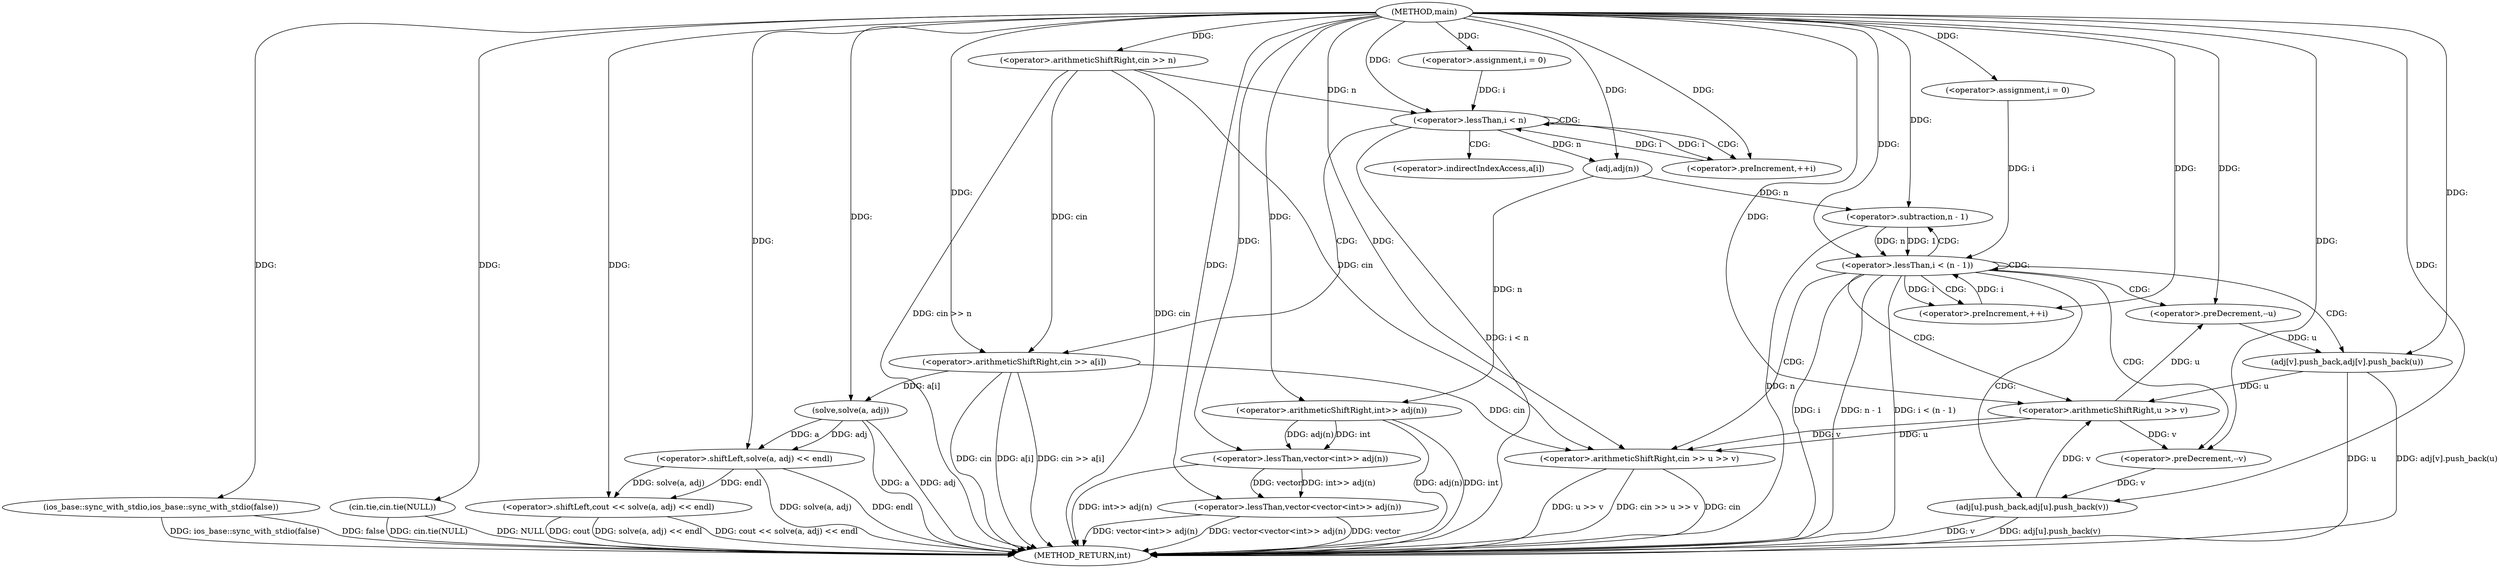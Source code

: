 digraph "main" {  
"1000212" [label = "(METHOD,main)" ]
"1000282" [label = "(METHOD_RETURN,int)" ]
"1000214" [label = "(ios_base::sync_with_stdio,ios_base::sync_with_stdio(false))" ]
"1000216" [label = "(cin.tie,cin.tie(NULL))" ]
"1000219" [label = "(<operator>.arithmeticShiftRight,cin >> n)" ]
"1000239" [label = "(<operator>.lessThan,vector<vector<int>> adj(n))" ]
"1000275" [label = "(<operator>.shiftLeft,cout << solve(a, adj) << endl)" ]
"1000225" [label = "(<operator>.assignment,i = 0)" ]
"1000228" [label = "(<operator>.lessThan,i < n)" ]
"1000231" [label = "(<operator>.preIncrement,++i)" ]
"1000249" [label = "(<operator>.assignment,i = 0)" ]
"1000252" [label = "(<operator>.lessThan,i < (n - 1))" ]
"1000257" [label = "(<operator>.preIncrement,++i)" ]
"1000234" [label = "(<operator>.arithmeticShiftRight,cin >> a[i])" ]
"1000241" [label = "(<operator>.lessThan,vector<int>> adj(n))" ]
"1000262" [label = "(<operator>.arithmeticShiftRight,cin >> u >> v)" ]
"1000267" [label = "(<operator>.preDecrement,--u)" ]
"1000269" [label = "(<operator>.preDecrement,--v)" ]
"1000271" [label = "(adj[u].push_back,adj[u].push_back(v))" ]
"1000273" [label = "(adj[v].push_back,adj[v].push_back(u))" ]
"1000277" [label = "(<operator>.shiftLeft,solve(a, adj) << endl)" ]
"1000243" [label = "(<operator>.arithmeticShiftRight,int>> adj(n))" ]
"1000254" [label = "(<operator>.subtraction,n - 1)" ]
"1000278" [label = "(solve,solve(a, adj))" ]
"1000245" [label = "(adj,adj(n))" ]
"1000264" [label = "(<operator>.arithmeticShiftRight,u >> v)" ]
"1000236" [label = "(<operator>.indirectIndexAccess,a[i])" ]
  "1000214" -> "1000282"  [ label = "DDG: ios_base::sync_with_stdio(false)"] 
  "1000216" -> "1000282"  [ label = "DDG: cin.tie(NULL)"] 
  "1000219" -> "1000282"  [ label = "DDG: cin"] 
  "1000219" -> "1000282"  [ label = "DDG: cin >> n"] 
  "1000228" -> "1000282"  [ label = "DDG: i < n"] 
  "1000239" -> "1000282"  [ label = "DDG: vector"] 
  "1000243" -> "1000282"  [ label = "DDG: adj(n)"] 
  "1000241" -> "1000282"  [ label = "DDG: int>> adj(n)"] 
  "1000239" -> "1000282"  [ label = "DDG: vector<int>> adj(n)"] 
  "1000239" -> "1000282"  [ label = "DDG: vector<vector<int>> adj(n)"] 
  "1000252" -> "1000282"  [ label = "DDG: i"] 
  "1000254" -> "1000282"  [ label = "DDG: n"] 
  "1000252" -> "1000282"  [ label = "DDG: n - 1"] 
  "1000252" -> "1000282"  [ label = "DDG: i < (n - 1)"] 
  "1000278" -> "1000282"  [ label = "DDG: a"] 
  "1000277" -> "1000282"  [ label = "DDG: solve(a, adj)"] 
  "1000275" -> "1000282"  [ label = "DDG: solve(a, adj) << endl"] 
  "1000275" -> "1000282"  [ label = "DDG: cout << solve(a, adj) << endl"] 
  "1000262" -> "1000282"  [ label = "DDG: cin"] 
  "1000262" -> "1000282"  [ label = "DDG: u >> v"] 
  "1000262" -> "1000282"  [ label = "DDG: cin >> u >> v"] 
  "1000271" -> "1000282"  [ label = "DDG: v"] 
  "1000271" -> "1000282"  [ label = "DDG: adj[u].push_back(v)"] 
  "1000273" -> "1000282"  [ label = "DDG: u"] 
  "1000273" -> "1000282"  [ label = "DDG: adj[v].push_back(u)"] 
  "1000234" -> "1000282"  [ label = "DDG: cin"] 
  "1000234" -> "1000282"  [ label = "DDG: a[i]"] 
  "1000234" -> "1000282"  [ label = "DDG: cin >> a[i]"] 
  "1000278" -> "1000282"  [ label = "DDG: adj"] 
  "1000275" -> "1000282"  [ label = "DDG: cout"] 
  "1000214" -> "1000282"  [ label = "DDG: false"] 
  "1000216" -> "1000282"  [ label = "DDG: NULL"] 
  "1000243" -> "1000282"  [ label = "DDG: int"] 
  "1000277" -> "1000282"  [ label = "DDG: endl"] 
  "1000212" -> "1000214"  [ label = "DDG: "] 
  "1000212" -> "1000216"  [ label = "DDG: "] 
  "1000212" -> "1000219"  [ label = "DDG: "] 
  "1000212" -> "1000225"  [ label = "DDG: "] 
  "1000241" -> "1000239"  [ label = "DDG: vector"] 
  "1000212" -> "1000239"  [ label = "DDG: "] 
  "1000241" -> "1000239"  [ label = "DDG: int>> adj(n)"] 
  "1000212" -> "1000249"  [ label = "DDG: "] 
  "1000212" -> "1000275"  [ label = "DDG: "] 
  "1000277" -> "1000275"  [ label = "DDG: solve(a, adj)"] 
  "1000277" -> "1000275"  [ label = "DDG: endl"] 
  "1000225" -> "1000228"  [ label = "DDG: i"] 
  "1000231" -> "1000228"  [ label = "DDG: i"] 
  "1000212" -> "1000228"  [ label = "DDG: "] 
  "1000219" -> "1000228"  [ label = "DDG: n"] 
  "1000228" -> "1000231"  [ label = "DDG: i"] 
  "1000212" -> "1000231"  [ label = "DDG: "] 
  "1000212" -> "1000241"  [ label = "DDG: "] 
  "1000243" -> "1000241"  [ label = "DDG: adj(n)"] 
  "1000243" -> "1000241"  [ label = "DDG: int"] 
  "1000249" -> "1000252"  [ label = "DDG: i"] 
  "1000257" -> "1000252"  [ label = "DDG: i"] 
  "1000212" -> "1000252"  [ label = "DDG: "] 
  "1000254" -> "1000252"  [ label = "DDG: 1"] 
  "1000254" -> "1000252"  [ label = "DDG: n"] 
  "1000252" -> "1000257"  [ label = "DDG: i"] 
  "1000212" -> "1000257"  [ label = "DDG: "] 
  "1000278" -> "1000277"  [ label = "DDG: a"] 
  "1000278" -> "1000277"  [ label = "DDG: adj"] 
  "1000212" -> "1000277"  [ label = "DDG: "] 
  "1000219" -> "1000234"  [ label = "DDG: cin"] 
  "1000212" -> "1000234"  [ label = "DDG: "] 
  "1000212" -> "1000243"  [ label = "DDG: "] 
  "1000245" -> "1000243"  [ label = "DDG: n"] 
  "1000245" -> "1000254"  [ label = "DDG: n"] 
  "1000212" -> "1000254"  [ label = "DDG: "] 
  "1000219" -> "1000262"  [ label = "DDG: cin"] 
  "1000234" -> "1000262"  [ label = "DDG: cin"] 
  "1000212" -> "1000262"  [ label = "DDG: "] 
  "1000264" -> "1000262"  [ label = "DDG: u"] 
  "1000264" -> "1000262"  [ label = "DDG: v"] 
  "1000264" -> "1000267"  [ label = "DDG: u"] 
  "1000212" -> "1000267"  [ label = "DDG: "] 
  "1000264" -> "1000269"  [ label = "DDG: v"] 
  "1000212" -> "1000269"  [ label = "DDG: "] 
  "1000269" -> "1000271"  [ label = "DDG: v"] 
  "1000212" -> "1000271"  [ label = "DDG: "] 
  "1000267" -> "1000273"  [ label = "DDG: u"] 
  "1000212" -> "1000273"  [ label = "DDG: "] 
  "1000234" -> "1000278"  [ label = "DDG: a[i]"] 
  "1000212" -> "1000278"  [ label = "DDG: "] 
  "1000228" -> "1000245"  [ label = "DDG: n"] 
  "1000212" -> "1000245"  [ label = "DDG: "] 
  "1000273" -> "1000264"  [ label = "DDG: u"] 
  "1000212" -> "1000264"  [ label = "DDG: "] 
  "1000271" -> "1000264"  [ label = "DDG: v"] 
  "1000228" -> "1000236"  [ label = "CDG: "] 
  "1000228" -> "1000234"  [ label = "CDG: "] 
  "1000228" -> "1000231"  [ label = "CDG: "] 
  "1000228" -> "1000228"  [ label = "CDG: "] 
  "1000252" -> "1000262"  [ label = "CDG: "] 
  "1000252" -> "1000269"  [ label = "CDG: "] 
  "1000252" -> "1000271"  [ label = "CDG: "] 
  "1000252" -> "1000254"  [ label = "CDG: "] 
  "1000252" -> "1000252"  [ label = "CDG: "] 
  "1000252" -> "1000267"  [ label = "CDG: "] 
  "1000252" -> "1000257"  [ label = "CDG: "] 
  "1000252" -> "1000264"  [ label = "CDG: "] 
  "1000252" -> "1000273"  [ label = "CDG: "] 
}
